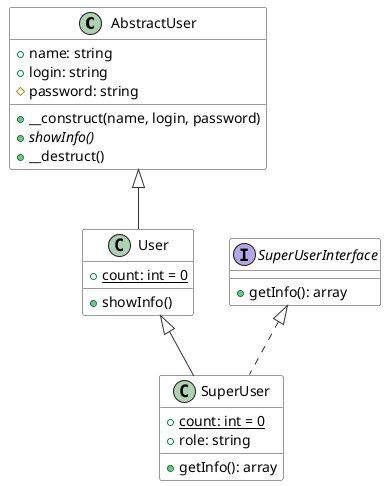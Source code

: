 @startuml UML
skinparam class {
    BackgroundColor White
    BorderColor #333
    ArrowColor #333
}

class AbstractUser {
  + {field} name: string
  + {field} login: string
  # {field} password: string
  + {method} __construct(name, login, password)
  + {abstract} showInfo()
  + {method} __destruct()
}

class User {
  + {static} count: int = 0
  + {method} showInfo()
}

class SuperUser {
  + {static} count: int = 0
  + {field} role: string
  + {method} getInfo(): array
}

interface SuperUserInterface {
  + {method} getInfo(): array
}

AbstractUser <|-- User
User <|-- SuperUser
SuperUserInterface <|.. SuperUser

@enduml